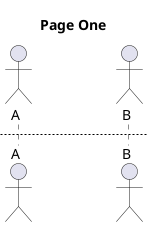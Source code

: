 {
  "sha1": "74hk2brspv4djvxq9gra6l6w7ai6lad",
  "insertion": {
    "when": "2024-05-30T20:48:21.118Z",
    "user": "plantuml@gmail.com"
  }
}
@startuml
title Page One
actor A
actor B
newpage
A -> B : simple activity
activate A
deactivate A
B -> A : end of it
@enduml
